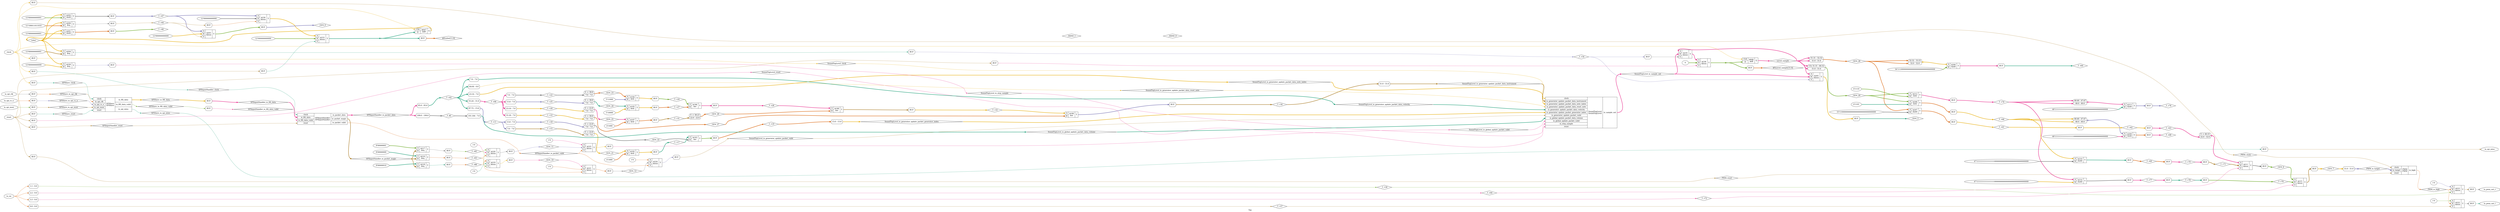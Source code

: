 digraph "Top" {
label="Top";
rankdir="LR";
remincross=true;
n46 [ shape=diamond, label="_GEN_12", color="black", fontcolor="black" ];
n47 [ shape=diamond, label="_GEN_11", color="black", fontcolor="black" ];
n48 [ shape=diamond, label="_GEN_10", color="black", fontcolor="black" ];
n49 [ shape=diamond, label="_T_188", color="black", fontcolor="black" ];
n50 [ shape=diamond, label="_T_185", color="black", fontcolor="black" ];
n51 [ shape=diamond, label="_T_183", color="black", fontcolor="black" ];
n52 [ shape=diamond, label="_GEN_7", color="black", fontcolor="black" ];
n53 [ shape=diamond, label="_T_179", color="black", fontcolor="black" ];
n54 [ shape=diamond, label="_T_178", color="black", fontcolor="black" ];
n55 [ shape=diamond, label="_T_177", color="black", fontcolor="black" ];
n56 [ shape=diamond, label="_T_176", color="black", fontcolor="black" ];
n57 [ shape=diamond, label="_T_174", color="black", fontcolor="black" ];
n58 [ shape=diamond, label="_T_172", color="black", fontcolor="black" ];
n59 [ shape=diamond, label="_GEN_6", color="black", fontcolor="black" ];
n60 [ shape=diamond, label="_T_171", color="black", fontcolor="black" ];
n61 [ shape=diamond, label="_T_170", color="black", fontcolor="black" ];
n62 [ shape=diamond, label="_T_169", color="black", fontcolor="black" ];
n63 [ shape=diamond, label="_T_168", color="black", fontcolor="black" ];
n64 [ shape=diamond, label="_T_166", color="black", fontcolor="black" ];
n65 [ shape=diamond, label="_GEN_29", color="black", fontcolor="black" ];
n66 [ shape=diamond, label="_T_164", color="black", fontcolor="black" ];
n67 [ shape=diamond, label="_T_163", color="black", fontcolor="black" ];
n68 [ shape=diamond, label="_T_162", color="black", fontcolor="black" ];
n69 [ shape=diamond, label="_T_161", color="black", fontcolor="black" ];
n70 [ shape=diamond, label="_T_160", color="black", fontcolor="black" ];
n71 [ shape=diamond, label="_GEN_28", color="black", fontcolor="black" ];
n72 [ shape=diamond, label="_T_158", color="black", fontcolor="black" ];
n73 [ shape=diamond, label="_T_157", color="black", fontcolor="black" ];
n74 [ shape=diamond, label="_GEN_3", color="black", fontcolor="black" ];
n75 [ shape=diamond, label="_T_154", color="black", fontcolor="black" ];
n76 [ shape=diamond, label="_GEN_0", color="black", fontcolor="black" ];
n77 [ shape=diamond, label="_T_147", color="black", fontcolor="black" ];
n78 [ shape=diamond, label="_T_146", color="black", fontcolor="black" ];
n79 [ shape=diamond, label="_T_144", color="black", fontcolor="black" ];
n80 [ shape=diamond, label="_RAND_1", color="black", fontcolor="black" ];
n81 [ shape=diamond, label="value", color="black", fontcolor="black" ];
n82 [ shape=diamond, label="_RAND_0", color="black", fontcolor="black" ];
n83 [ shape=diamond, label="saved_sample", color="black", fontcolor="black" ];
n84 [ shape=diamond, label="_T_134", color="black", fontcolor="black" ];
n85 [ shape=diamond, label="_GEN_27", color="black", fontcolor="black" ];
n86 [ shape=diamond, label="_T_133", color="black", fontcolor="black" ];
n87 [ shape=diamond, label="_T_132", color="black", fontcolor="black" ];
n88 [ shape=diamond, label="_GEN_26", color="black", fontcolor="black" ];
n89 [ shape=diamond, label="_T_131", color="black", fontcolor="black" ];
n90 [ shape=diamond, label="_GEN_25", color="black", fontcolor="black" ];
n91 [ shape=diamond, label="_T_129", color="black", fontcolor="black" ];
n92 [ shape=diamond, label="_T_128", color="black", fontcolor="black" ];
n93 [ shape=diamond, label="_T_127", color="black", fontcolor="black" ];
n94 [ shape=diamond, label="_GEN_24", color="black", fontcolor="black" ];
n95 [ shape=diamond, label="_T_125", color="black", fontcolor="black" ];
n96 [ shape=diamond, label="_T_124", color="black", fontcolor="black" ];
n97 [ shape=diamond, label="_GEN_23", color="black", fontcolor="black" ];
n98 [ shape=diamond, label="_T_122", color="black", fontcolor="black" ];
n99 [ shape=diamond, label="_T_119", color="black", fontcolor="black" ];
n100 [ shape=diamond, label="_GEN_22", color="black", fontcolor="black" ];
n101 [ shape=diamond, label="_T_118", color="black", fontcolor="black" ];
n102 [ shape=diamond, label="_T_117", color="black", fontcolor="black" ];
n103 [ shape=diamond, label="_GEN_21", color="black", fontcolor="black" ];
n104 [ shape=diamond, label="_T_115", color="black", fontcolor="black" ];
n105 [ shape=diamond, label="_T_111", color="black", fontcolor="black" ];
n106 [ shape=diamond, label="_T_106", color="black", fontcolor="black" ];
n107 [ shape=diamond, label="_T_102", color="black", fontcolor="black" ];
n108 [ shape=diamond, label="_T_46", color="black", fontcolor="black" ];
n109 [ shape=diamond, label="PWM_io_target", color="black", fontcolor="black" ];
n110 [ shape=diamond, label="PWM_io_high", color="black", fontcolor="black" ];
n111 [ shape=diamond, label="PWM_reset", color="black", fontcolor="black" ];
n112 [ shape=diamond, label="PWM_clock", color="black", fontcolor="black" ];
n113 [ shape=diamond, label="SPIInputHandler_io_RX_data_valid", color="black", fontcolor="black" ];
n114 [ shape=diamond, label="SPIInputHandler_io_RX_data", color="black", fontcolor="black" ];
n115 [ shape=diamond, label="SPIInputHandler_io_packet_data", color="black", fontcolor="black" ];
n116 [ shape=diamond, label="SPIInputHandler_io_packet_magic", color="black", fontcolor="black" ];
n117 [ shape=diamond, label="SPIInputHandler_io_packet_valid", color="black", fontcolor="black" ];
n118 [ shape=diamond, label="SPIInputHandler_reset", color="black", fontcolor="black" ];
n119 [ shape=diamond, label="SPIInputHandler_clock", color="black", fontcolor="black" ];
n120 [ shape=diamond, label="SPISlave_io_spi_cs_n", color="black", fontcolor="black" ];
n121 [ shape=diamond, label="SPISlave_io_spi_clk", color="black", fontcolor="black" ];
n122 [ shape=diamond, label="SPISlave_io_spi_miso", color="black", fontcolor="black" ];
n123 [ shape=diamond, label="SPISlave_io_spi_mosi", color="black", fontcolor="black" ];
n124 [ shape=diamond, label="SPISlave_io_RX_data", color="black", fontcolor="black" ];
n125 [ shape=diamond, label="SPISlave_io_RX_data_valid", color="black", fontcolor="black" ];
n126 [ shape=diamond, label="SPISlave_reset", color="black", fontcolor="black" ];
n127 [ shape=diamond, label="SPISlave_clock", color="black", fontcolor="black" ];
n128 [ shape=diamond, label="SoundTopLevel_io_sample_out", color="black", fontcolor="black" ];
n129 [ shape=diamond, label="SoundTopLevel_io_step_sample", color="black", fontcolor="black" ];
n130 [ shape=diamond, label="SoundTopLevel_io_global_update_packet_data_volume", color="black", fontcolor="black" ];
n131 [ shape=diamond, label="SoundTopLevel_io_global_update_packet_valid", color="black", fontcolor="black" ];
n132 [ shape=diamond, label="SoundTopLevel_io_generator_update_packet_data_velocity", color="black", fontcolor="black" ];
n133 [ shape=diamond, label="SoundTopLevel_io_generator_update_packet_data_note_index", color="black", fontcolor="black" ];
n134 [ shape=diamond, label="SoundTopLevel_io_generator_update_packet_data_instrument", color="black", fontcolor="black" ];
n135 [ shape=diamond, label="SoundTopLevel_io_generator_update_packet_data_reset_note", color="black", fontcolor="black" ];
n136 [ shape=diamond, label="SoundTopLevel_io_generator_update_packet_generator_index", color="black", fontcolor="black" ];
n137 [ shape=diamond, label="SoundTopLevel_io_generator_update_packet_valid", color="black", fontcolor="black" ];
n138 [ shape=diamond, label="SoundTopLevel_reset", color="black", fontcolor="black" ];
n139 [ shape=diamond, label="SoundTopLevel_clock", color="black", fontcolor="black" ];
n140 [ shape=octagon, label="io_sw", color="black", fontcolor="black" ];
n141 [ shape=octagon, label="io_pwm_out_r", color="black", fontcolor="black" ];
n142 [ shape=octagon, label="io_pwm_out_l", color="black", fontcolor="black" ];
n143 [ shape=octagon, label="io_spi_cs_n", color="black", fontcolor="black" ];
n144 [ shape=octagon, label="io_spi_clk", color="black", fontcolor="black" ];
n145 [ shape=octagon, label="io_spi_miso", color="black", fontcolor="black" ];
n146 [ shape=octagon, label="io_spi_mosi", color="black", fontcolor="black" ];
n147 [ shape=octagon, label="reset", color="black", fontcolor="black" ];
n148 [ shape=octagon, label="clock", color="black", fontcolor="black" ];
{ rank="source"; n140; n143; n144; n146; n147; n148;}
{ rank="sink"; n141; n142; n145;}
c152 [ shape=record, label="{{<p149> CLK|<p150> D}|$647\n$dff|{<p151> Q}}" ];
c153 [ shape=record, label="{{<p149> CLK|<p150> D}|$646\n$dff|{<p151> Q}}" ];
v0 [ label="0" ];
c158 [ shape=record, label="{{<p154> A|<p155> B|<p156> S}|$238\n$mux|{<p157> Y}}" ];
c159 [ shape=record, label="{{<p154> A|<p155> B|<p156> S}|$235\n$mux|{<p157> Y}}" ];
v1 [ label="12'000000000000" ];
c160 [ shape=record, label="{{<p154> A|<p155> B|<p156> S}|$233\n$mux|{<p157> Y}}" ];
v2 [ label="12'000000000000" ];
c161 [ shape=record, label="{{<p154> A|<p155> B|<p156> S}|$230\n$mux|{<p157> Y}}" ];
v3 [ label="12'000000000000" ];
c162 [ shape=record, label="{{<p154> A|<p155> B}|$226\n$eq|{<p157> Y}}" ];
v4 [ label="1'0" ];
c163 [ shape=record, label="{{<p154> A|<p155> B|<p156> S}|$225\n$mux|{<p157> Y}}" ];
v5 [ label="1'0" ];
c164 [ shape=record, label="{{<p154> A|<p155> B|<p156> S}|$224\n$mux|{<p157> Y}}" ];
v6 [ label="1'0" ];
c165 [ shape=record, label="{{<p154> A|<p155> B|<p156> S}|$223\n$mux|{<p157> Y}}" ];
v7 [ label="1'0" ];
c166 [ shape=record, label="{{<p154> A|<p155> B|<p156> S}|$222\n$mux|{<p157> Y}}" ];
v8 [ label="1'0" ];
c167 [ shape=record, label="{{<p154> A|<p155> B|<p156> S}|$221\n$mux|{<p157> Y}}" ];
v9 [ label="1'0" ];
c168 [ shape=record, label="{{<p154> A|<p155> B|<p156> S}|$220\n$mux|{<p157> Y}}" ];
v10 [ label="1'0" ];
c169 [ shape=record, label="{{<p154> A|<p155> B|<p156> S}|$219\n$mux|{<p157> Y}}" ];
v11 [ label="8'00000010" ];
c170 [ shape=record, label="{{<p154> A|<p155> B}|$218\n$eq|{<p157> Y}}" ];
v12 [ label="8'00000001" ];
c171 [ shape=record, label="{{<p154> A|<p155> B}|$217\n$eq|{<p157> Y}}" ];
v13 [ label="8'00000000" ];
c172 [ shape=record, label="{{<p154> A|<p155> B}|$216\n$eq|{<p157> Y}}" ];
c173 [ shape=record, label="{{<p154> A|<p155> B|<p156> S}|$215\n$mux|{<p157> Y}}" ];
v14 [ label="47'11111111111111110000000000000000000000000000000" ];
c174 [ shape=record, label="{{<p154> A|<p155> B}|$214\n$add|{<p157> Y}}" ];
v15 [ label="48'111111111111111110000000000000000000000000000000" ];
c175 [ shape=record, label="{{<p154> A|<p155> B}|$213\n$add|{<p157> Y}}" ];
x16 [ shape=record, style=rounded, label="<s1> 46:46 - 47:47 |<s0> 46:0 - 46:0 " ];
x16:e -> c175:p154:w [arrowhead=odiamond, arrowtail=odiamond, dir=both, colorscheme="dark28", color="4", fontcolor="4", style="setlinewidth(3)", label=""];
v17 [ label="4'1110" ];
c176 [ shape=record, label="{{<p154> A|<p155> B}|$212\n$shl|{<p157> Y}}" ];
c177 [ shape=record, label="{{<p154> A|<p155> B|<p156> S}|$211\n$mux|{<p157> Y}}" ];
x18 [ shape=record, style=rounded, label="0 -&gt; 46:33 |<s0> 32:0 - 32:0 " ];
x18:e -> c177:p154:w [arrowhead=odiamond, arrowtail=odiamond, dir=both, colorscheme="dark28", color="4", fontcolor="4", style="setlinewidth(3)", label=""];
v19 [ label="47'11111111111111110000000000000000000000000000000" ];
c178 [ shape=record, label="{{<p154> A|<p155> B}|$210\n$add|{<p157> Y}}" ];
v20 [ label="48'111111111111111110000000000000000000000000000000" ];
c179 [ shape=record, label="{{<p154> A|<p155> B}|$209\n$add|{<p157> Y}}" ];
x21 [ shape=record, style=rounded, label="<s1> 46:46 - 47:47 |<s0> 46:0 - 46:0 " ];
x21:e -> c179:p154:w [arrowhead=odiamond, arrowtail=odiamond, dir=both, colorscheme="dark28", color="3", fontcolor="3", style="setlinewidth(3)", label=""];
v22 [ label="4'1101" ];
c180 [ shape=record, label="{{<p154> A|<p155> B}|$208\n$shl|{<p157> Y}}" ];
v23 [ label="33'110000000000000000000000000000000" ];
c181 [ shape=record, label="{{<p154> A|<p155> B}|$207\n$add|{<p157> Y}}" ];
v24 [ label="34'1110000000000000000000000000000000" ];
c182 [ shape=record, label="{{<p154> A|<p155> B}|$206\n$add|{<p157> Y}}" ];
x25 [ shape=record, style=rounded, label="<s1> 32:32 - 33:33 |<s0> 32:0 - 32:0 " ];
x25:e -> c182:p154:w [arrowhead=odiamond, arrowtail=odiamond, dir=both, colorscheme="dark28", color="6", fontcolor="6", style="setlinewidth(3)", label=""];
c183 [ shape=record, label="{{<p154> A|<p155> B|<p156> S}|$205\n$mux|{<p157> Y}}" ];
v26 [ label="12'000000000001" ];
c184 [ shape=record, label="{{<p154> A|<p155> B}|$204\n$eq|{<p157> Y}}" ];
v27 [ label="12'000000000000" ];
c185 [ shape=record, label="{{<p154> A|<p155> B|<p156> S}|$203\n$mux|{<p157> Y}}" ];
v28 [ label="12'000000000001" ];
c186 [ shape=record, label="{{<p154> A|<p155> B}|$202\n$add|{<p157> Y}}" ];
v29 [ label="12'000000000001" ];
c187 [ shape=record, label="{{<p154> A|<p155> B}|$201\n$add|{<p157> Y}}" ];
v30 [ label="12'100011011010" ];
c188 [ shape=record, label="{{<p154> A|<p155> B}|$200\n$eq|{<p157> Y}}" ];
c189 [ shape=record, label="{{<p154> A|<p155> B}|$199\n$or|{<p157> Y}}" ];
c190 [ shape=record, label="{{<p154> A|<p155> B}|$198\n$or|{<p157> Y}}" ];
v31 [ label="4'1000" ];
c191 [ shape=record, label="{{<p154> A|<p155> B}|$197\n$shl|{<p157> Y}}" ];
c192 [ shape=record, label="{{<p154> A|<p155> B}|$196\n$or|{<p157> Y}}" ];
v32 [ label="5'10000" ];
c193 [ shape=record, label="{{<p154> A|<p155> B}|$195\n$shl|{<p157> Y}}" ];
v33 [ label="5'11000" ];
c194 [ shape=record, label="{{<p154> A|<p155> B}|$194\n$shl|{<p157> Y}}" ];
c195 [ shape=record, label="{{<p154> A|<p155> B}|$193\n$or|{<p157> Y}}" ];
v34 [ label="4'1000" ];
c196 [ shape=record, label="{{<p154> A|<p155> B}|$192\n$shl|{<p157> Y}}" ];
c199 [ shape=record, label="{{<p148> clock|<p197> io_target|<p147> reset}|PWM\nPWM|{<p198> io_high}}" ];
c205 [ shape=record, label="{{<p148> clock|<p200> io_RX_data|<p201> io_RX_data_valid|<p147> reset}|SPIInputHandler\nSPIInputHandler|{<p202> io_packet_data|<p203> io_packet_magic|<p204> io_packet_valid}}" ];
c206 [ shape=record, label="{{<p148> clock|<p144> io_spi_clk|<p143> io_spi_cs_n|<p146> io_spi_mosi|<p147> reset}|SPISlave\nSPISlave|{<p200> io_RX_data|<p201> io_RX_data_valid|<p145> io_spi_miso}}" ];
c217 [ shape=record, label="{{<p148> clock|<p207> io_generator_update_packet_data_instrument|<p208> io_generator_update_packet_data_note_index|<p209> io_generator_update_packet_data_reset_note|<p210> io_generator_update_packet_data_velocity|<p211> io_generator_update_packet_generator_index|<p212> io_generator_update_packet_valid|<p213> io_global_update_packet_data_volume|<p214> io_global_update_packet_valid|<p215> io_step_sample|<p147> reset}|SoundTopLevel\nSoundTopLevel|{<p216> io_sample_out}}" ];
x35 [ shape=record, style=rounded, label="<s0> 199:0 - 199:0 " ];
x36 [ shape=record, style=rounded, label="<s0> 95:0 - 95:0 " ];
x37 [ shape=record, style=rounded, label="<s0> 55:24 - 31:0 " ];
x38 [ shape=record, style=rounded, label="<s0> 87:72 - 15:0 " ];
x39 [ shape=record, style=rounded, label="<s0> 7:0 - 7:0 " ];
x40 [ shape=record, style=rounded, label="0 -&gt; 22:8 |<s0> 7:0 - 7:0 " ];
x41 [shape=box, style=rounded, label="BUF"];
x42 [ shape=record, style=rounded, label="<s0> 15:8 - 7:0 " ];
x43 [ shape=record, style=rounded, label="0 -&gt; 22:8 |<s0> 7:0 - 7:0 " ];
x44 [shape=box, style=rounded, label="BUF"];
x45 [ shape=record, style=rounded, label="<s0> 7:0 - 7:0 " ];
x46 [ shape=record, style=rounded, label="0 -&gt; 38:8 |<s0> 7:0 - 7:0 " ];
x47 [shape=box, style=rounded, label="BUF"];
x48 [ shape=record, style=rounded, label="<s0> 15:8 - 7:0 " ];
x49 [ shape=record, style=rounded, label="0 -&gt; 38:8 |<s0> 7:0 - 7:0 " ];
x50 [shape=box, style=rounded, label="BUF"];
x51 [shape=box, style=rounded, label="BUF"];
x52 [ shape=record, style=rounded, label="<s0> 23:16 - 7:0 " ];
x53 [ shape=record, style=rounded, label="0 -&gt; 22:8 |<s0> 7:0 - 7:0 " ];
x54 [shape=box, style=rounded, label="BUF"];
x55 [ shape=record, style=rounded, label="0 -&gt; 38:23 |<s0> 22:0 - 22:0 " ];
x56 [shape=box, style=rounded, label="BUF"];
x57 [ shape=record, style=rounded, label="<s0> 31:24 - 7:0 " ];
x58 [ shape=record, style=rounded, label="0 -&gt; 38:8 |<s0> 7:0 - 7:0 " ];
x59 [shape=box, style=rounded, label="BUF"];
x60 [shape=box, style=rounded, label="BUF"];
x61 [shape=box, style=rounded, label="BUF"];
x62 [shape=box, style=rounded, label="BUF"];
x63 [shape=box, style=rounded, label="BUF"];
x64 [shape=box, style=rounded, label="BUF"];
x65 [shape=box, style=rounded, label="BUF"];
x66 [ shape=record, style=rounded, label="<s0> 0:0 - 0:0 " ];
x67 [ shape=record, style=rounded, label="<s0> 1:1 - 0:0 " ];
x68 [ shape=record, style=rounded, label="<s1> 31:31 - 32:32 |<s0> 31:0 - 31:0 " ];
x69 [shape=box, style=rounded, label="BUF"];
x70 [shape=box, style=rounded, label="BUF"];
x71 [shape=box, style=rounded, label="BUF"];
x72 [shape=box, style=rounded, label="BUF"];
x73 [ shape=record, style=rounded, label="<s0> 2:2 - 0:0 " ];
x74 [ shape=record, style=rounded, label="<s15> 15x 31:31 - 46:32 |<s0> 31:0 - 31:0 " ];
x75 [shape=box, style=rounded, label="BUF"];
x76 [shape=box, style=rounded, label="BUF"];
x77 [shape=box, style=rounded, label="BUF"];
x78 [shape=box, style=rounded, label="BUF"];
x79 [shape=box, style=rounded, label="BUF"];
x80 [shape=box, style=rounded, label="BUF"];
x81 [ shape=record, style=rounded, label="<s0> 3:3 - 0:0 " ];
x82 [shape=box, style=rounded, label="BUF"];
x83 [shape=box, style=rounded, label="BUF"];
x84 [shape=box, style=rounded, label="BUF"];
x85 [shape=box, style=rounded, label="BUF"];
x86 [shape=box, style=rounded, label="BUF"];
x87 [shape=box, style=rounded, label="BUF"];
x88 [shape=box, style=rounded, label="BUF"];
x89 [shape=box, style=rounded, label="BUF"];
x90 [shape=box, style=rounded, label="BUF"];
x91 [shape=box, style=rounded, label="BUF"];
x92 [shape=box, style=rounded, label="BUF"];
x93 [shape=box, style=rounded, label="BUF"];
x94 [shape=box, style=rounded, label="BUF"];
x95 [shape=box, style=rounded, label="BUF"];
x96 [shape=box, style=rounded, label="BUF"];
x97 [shape=box, style=rounded, label="BUF"];
x98 [shape=box, style=rounded, label="BUF"];
x99 [shape=box, style=rounded, label="BUF"];
x100 [ shape=record, style=rounded, label="<s0> 15:0 - 15:0 " ];
x101 [ shape=record, style=rounded, label="<s0> 64:64 - 0:0 " ];
x102 [ shape=record, style=rounded, label="<s0> 31:0 - 31:0 " ];
x103 [ shape=record, style=rounded, label="<s0> 23:16 - 7:0 " ];
x104 [ shape=record, style=rounded, label="<s0> 7:0 - 7:0 " ];
x105 [shape=box, style=rounded, label="BUF"];
x106 [ shape=record, style=rounded, label="<s0> 191:184 - 7:0 " ];
x107 [shape=box, style=rounded, label="BUF"];
x108 [shape=box, style=rounded, label="BUF"];
x109 [shape=box, style=rounded, label="BUF"];
x110 [shape=box, style=rounded, label="BUF"];
x111 [shape=box, style=rounded, label="BUF"];
x112 [shape=box, style=rounded, label="BUF"];
x113 [shape=box, style=rounded, label="BUF"];
x114 [shape=box, style=rounded, label="BUF"];
x115 [shape=box, style=rounded, label="BUF"];
x116 [shape=box, style=rounded, label="BUF"];
x117 [shape=box, style=rounded, label="BUF"];
x118 [shape=box, style=rounded, label="BUF"];
x119 [ shape=record, style=rounded, label="<s0> 31:0 - 31:0 " ];
x120 [shape=box, style=rounded, label="BUF"];
x121 [shape=box, style=rounded, label="BUF"];
x122 [shape=box, style=rounded, label="BUF"];
x123 [shape=box, style=rounded, label="BUF"];
x124 [shape=box, style=rounded, label="BUF"];
x125 [shape=box, style=rounded, label="BUF"];
n1 [ shape=point ];
c158:p157:e -> n1:w [colorscheme="dark28", color="5", fontcolor="5", style="setlinewidth(3)", label=""];
n1:e -> c153:p150:w [colorscheme="dark28", color="5", fontcolor="5", style="setlinewidth(3)", label=""];
n1:e -> x125:w:w [colorscheme="dark28", color="5", fontcolor="5", style="setlinewidth(3)", label=""];
n10 [ shape=diamond, label="$0\\saved_sample[31:0]" ];
x125:e:e -> n10:w [colorscheme="dark28", color="2", fontcolor="2", style="setlinewidth(3)", label=""];
x43:e -> n100:w [colorscheme="dark28", color="8", fontcolor="8", style="setlinewidth(3)", label=""];
n100:e -> c195:p155:w [colorscheme="dark28", color="8", fontcolor="8", style="setlinewidth(3)", label=""];
x42:e -> n101:w [colorscheme="dark28", color="3", fontcolor="3", style="setlinewidth(3)", label=""];
n101:e -> x43:s0:w [colorscheme="dark28", color="3", fontcolor="3", style="setlinewidth(3)", label=""];
x41:e:e -> n102:w [colorscheme="dark28", color="1", fontcolor="1", style="setlinewidth(3)", label=""];
n102:e -> c195:p154:w [colorscheme="dark28", color="1", fontcolor="1", style="setlinewidth(3)", label=""];
x40:e -> n103:w [colorscheme="dark28", color="6", fontcolor="6", style="setlinewidth(3)", label=""];
n103:e -> c196:p154:w [colorscheme="dark28", color="6", fontcolor="6", style="setlinewidth(3)", label=""];
x39:e -> n104:w [colorscheme="dark28", color="7", fontcolor="7", style="setlinewidth(3)", label=""];
n104:e -> x40:s0:w [colorscheme="dark28", color="7", fontcolor="7", style="setlinewidth(3)", label=""];
x38:e -> n105:w [colorscheme="dark28", color="3", fontcolor="3", style="setlinewidth(3)", label=""];
n105:e -> x39:s0:w [colorscheme="dark28", color="3", fontcolor="3", style="setlinewidth(3)", label=""];
n105:e -> x42:s0:w [colorscheme="dark28", color="3", fontcolor="3", style="setlinewidth(3)", label=""];
x37:e -> n106:w [colorscheme="dark28", color="4", fontcolor="4", style="setlinewidth(3)", label=""];
n106:e -> x45:s0:w [colorscheme="dark28", color="4", fontcolor="4", style="setlinewidth(3)", label=""];
n106:e -> x48:s0:w [colorscheme="dark28", color="4", fontcolor="4", style="setlinewidth(3)", label=""];
n106:e -> x52:s0:w [colorscheme="dark28", color="4", fontcolor="4", style="setlinewidth(3)", label=""];
n106:e -> x57:s0:w [colorscheme="dark28", color="4", fontcolor="4", style="setlinewidth(3)", label=""];
x36:e -> n107:w [colorscheme="dark28", color="1", fontcolor="1", style="setlinewidth(3)", label=""];
n107:e -> x101:s0:w [colorscheme="dark28", color="1", fontcolor="1", style="setlinewidth(3)", label=""];
n107:e -> x103:s0:w [colorscheme="dark28", color="1", fontcolor="1", style="setlinewidth(3)", label=""];
n107:e -> x104:s0:w [colorscheme="dark28", color="1", fontcolor="1", style="setlinewidth(3)", label=""];
n107:e -> x37:s0:w [colorscheme="dark28", color="1", fontcolor="1", style="setlinewidth(3)", label=""];
n107:e -> x38:s0:w [colorscheme="dark28", color="1", fontcolor="1", style="setlinewidth(3)", label=""];
x35:e -> n108:w [colorscheme="dark28", color="8", fontcolor="8", style="setlinewidth(3)", label=""];
n108:e -> x106:s0:w [colorscheme="dark28", color="8", fontcolor="8", style="setlinewidth(3)", label=""];
x119:e -> n109:w [colorscheme="dark28", color="3", fontcolor="3", style="setlinewidth(3)", label=""];
n109:e -> c199:p197:w [colorscheme="dark28", color="3", fontcolor="3", style="setlinewidth(3)", label=""];
c162:p157:e -> x107:w:w [colorscheme="dark28", color="3", fontcolor="3", label=""];
c199:p198:e -> n110:w [colorscheme="dark28", color="2", fontcolor="2", label=""];
n110:e -> c165:p155:w [colorscheme="dark28", color="2", fontcolor="2", label=""];
n110:e -> c166:p155:w [colorscheme="dark28", color="2", fontcolor="2", label=""];
x118:e:e -> n111:w [colorscheme="dark28", color="7", fontcolor="7", label=""];
n111:e -> c199:p147:w [colorscheme="dark28", color="7", fontcolor="7", label=""];
x117:e:e -> n112:w [colorscheme="dark28", color="7", fontcolor="7", label=""];
n112:e -> c199:p148:w [colorscheme="dark28", color="7", fontcolor="7", label=""];
x116:e:e -> n113:w [colorscheme="dark28", color="4", fontcolor="4", label=""];
n113:e -> c205:p201:w [colorscheme="dark28", color="4", fontcolor="4", label=""];
x115:e:e -> n114:w [colorscheme="dark28", color="4", fontcolor="4", style="setlinewidth(3)", label=""];
n114:e -> c205:p200:w [colorscheme="dark28", color="4", fontcolor="4", style="setlinewidth(3)", label=""];
c205:p202:e -> n115:w [colorscheme="dark28", color="4", fontcolor="4", style="setlinewidth(3)", label=""];
n115:e -> x35:s0:w [colorscheme="dark28", color="4", fontcolor="4", style="setlinewidth(3)", label=""];
n115:e -> x36:s0:w [colorscheme="dark28", color="4", fontcolor="4", style="setlinewidth(3)", label=""];
c205:p203:e -> n116:w [colorscheme="dark28", color="7", fontcolor="7", style="setlinewidth(3)", label=""];
n116:e -> c170:p155:w [colorscheme="dark28", color="7", fontcolor="7", style="setlinewidth(3)", label=""];
n116:e -> c171:p155:w [colorscheme="dark28", color="7", fontcolor="7", style="setlinewidth(3)", label=""];
n116:e -> c172:p155:w [colorscheme="dark28", color="7", fontcolor="7", style="setlinewidth(3)", label=""];
c205:p204:e -> n117:w [colorscheme="dark28", color="2", fontcolor="2", label=""];
n117:e -> c163:p156:w [colorscheme="dark28", color="2", fontcolor="2", label=""];
n117:e -> c164:p156:w [colorscheme="dark28", color="2", fontcolor="2", label=""];
x114:e:e -> n118:w [colorscheme="dark28", color="7", fontcolor="7", label=""];
n118:e -> c205:p147:w [colorscheme="dark28", color="7", fontcolor="7", label=""];
x113:e:e -> n119:w [colorscheme="dark28", color="1", fontcolor="1", label=""];
n119:e -> c205:p148:w [colorscheme="dark28", color="1", fontcolor="1", label=""];
c163:p157:e -> x105:w:w [colorscheme="dark28", color="6", fontcolor="6", label=""];
x112:e:e -> n120:w [colorscheme="dark28", color="3", fontcolor="3", label=""];
n120:e -> c206:p143:w [colorscheme="dark28", color="3", fontcolor="3", label=""];
x111:e:e -> n121:w [colorscheme="dark28", color="2", fontcolor="2", label=""];
n121:e -> c206:p144:w [colorscheme="dark28", color="2", fontcolor="2", label=""];
c206:p145:e -> n122:w [colorscheme="dark28", color="1", fontcolor="1", label=""];
n122:e -> x94:w:w [colorscheme="dark28", color="1", fontcolor="1", label=""];
x110:e:e -> n123:w [colorscheme="dark28", color="7", fontcolor="7", label=""];
n123:e -> c206:p146:w [colorscheme="dark28", color="7", fontcolor="7", label=""];
c206:p200:e -> n124:w [colorscheme="dark28", color="6", fontcolor="6", style="setlinewidth(3)", label=""];
n124:e -> x115:w:w [colorscheme="dark28", color="6", fontcolor="6", style="setlinewidth(3)", label=""];
c206:p201:e -> n125:w [colorscheme="dark28", color="5", fontcolor="5", label=""];
n125:e -> x116:w:w [colorscheme="dark28", color="5", fontcolor="5", label=""];
x109:e:e -> n126:w [colorscheme="dark28", color="1", fontcolor="1", label=""];
n126:e -> c206:p147:w [colorscheme="dark28", color="1", fontcolor="1", label=""];
x108:e:e -> n127:w [colorscheme="dark28", color="1", fontcolor="1", label=""];
n127:e -> c206:p148:w [colorscheme="dark28", color="1", fontcolor="1", label=""];
c217:p216:e -> n128:w [colorscheme="dark28", color="4", fontcolor="4", style="setlinewidth(3)", label=""];
n128:e -> c159:p155:w [colorscheme="dark28", color="4", fontcolor="4", style="setlinewidth(3)", label=""];
n128:e -> c183:p155:w [colorscheme="dark28", color="4", fontcolor="4", style="setlinewidth(3)", label=""];
x107:e:e -> n129:w [colorscheme="dark28", color="4", fontcolor="4", label=""];
n129:e -> c217:p215:w [colorscheme="dark28", color="4", fontcolor="4", label=""];
c164:p157:e -> x99:w:w [colorscheme="dark28", color="3", fontcolor="3", label=""];
x106:e -> n130:w [colorscheme="dark28", color="1", fontcolor="1", style="setlinewidth(3)", label=""];
n130:e -> c217:p213:w [colorscheme="dark28", color="1", fontcolor="1", style="setlinewidth(3)", label=""];
x105:e:e -> n131:w [colorscheme="dark28", color="4", fontcolor="4", label=""];
n131:e -> c217:p214:w [colorscheme="dark28", color="4", fontcolor="4", label=""];
x104:e -> n132:w [colorscheme="dark28", color="1", fontcolor="1", style="setlinewidth(3)", label=""];
n132:e -> c217:p210:w [colorscheme="dark28", color="1", fontcolor="1", style="setlinewidth(3)", label=""];
x103:e -> n133:w [colorscheme="dark28", color="6", fontcolor="6", style="setlinewidth(3)", label=""];
n133:e -> c217:p208:w [colorscheme="dark28", color="6", fontcolor="6", style="setlinewidth(3)", label=""];
x102:e -> n134:w [colorscheme="dark28", color="7", fontcolor="7", style="setlinewidth(3)", label=""];
n134:e -> c217:p207:w [colorscheme="dark28", color="7", fontcolor="7", style="setlinewidth(3)", label=""];
x101:e -> n135:w [colorscheme="dark28", color="6", fontcolor="6", label=""];
n135:e -> c217:p209:w [colorscheme="dark28", color="6", fontcolor="6", label=""];
x100:e -> n136:w [colorscheme="dark28", color="6", fontcolor="6", style="setlinewidth(3)", label=""];
n136:e -> c217:p211:w [colorscheme="dark28", color="6", fontcolor="6", style="setlinewidth(3)", label=""];
x99:e:e -> n137:w [colorscheme="dark28", color="7", fontcolor="7", label=""];
n137:e -> c217:p212:w [colorscheme="dark28", color="7", fontcolor="7", label=""];
x98:e:e -> n138:w [colorscheme="dark28", color="4", fontcolor="4", label=""];
n138:e -> c217:p147:w [colorscheme="dark28", color="4", fontcolor="4", label=""];
x97:e:e -> n139:w [colorscheme="dark28", color="6", fontcolor="6", label=""];
n139:e -> c217:p148:w [colorscheme="dark28", color="6", fontcolor="6", label=""];
c165:p157:e -> x96:w:w [colorscheme="dark28", color="7", fontcolor="7", label=""];
n140:e -> x66:s0:w [colorscheme="dark28", color="2", fontcolor="2", label=""];
n140:e -> x67:s0:w [colorscheme="dark28", color="2", fontcolor="2", label=""];
n140:e -> x73:s0:w [colorscheme="dark28", color="2", fontcolor="2", label=""];
n140:e -> x81:s0:w [colorscheme="dark28", color="2", fontcolor="2", label=""];
x96:e:e -> n141:w [colorscheme="dark28", color="8", fontcolor="8", label=""];
x95:e:e -> n142:w [colorscheme="dark28", color="1", fontcolor="1", label=""];
n143:e -> x112:w:w [colorscheme="dark28", color="2", fontcolor="2", label=""];
n144:e -> x111:w:w [colorscheme="dark28", color="8", fontcolor="8", label=""];
x94:e:e -> n145:w [colorscheme="dark28", color="7", fontcolor="7", label=""];
n146:e -> x110:w:w [colorscheme="dark28", color="5", fontcolor="5", label=""];
n147:e -> x109:w:w [colorscheme="dark28", color="7", fontcolor="7", label=""];
n147:e -> x114:w:w [colorscheme="dark28", color="7", fontcolor="7", label=""];
n147:e -> x118:w:w [colorscheme="dark28", color="7", fontcolor="7", label=""];
n147:e -> x121:w:w [colorscheme="dark28", color="7", fontcolor="7", label=""];
n147:e -> x124:w:w [colorscheme="dark28", color="7", fontcolor="7", label=""];
n147:e -> x98:w:w [colorscheme="dark28", color="7", fontcolor="7", label=""];
n148:e -> c152:p149:w [colorscheme="dark28", color="6", fontcolor="6", label=""];
n148:e -> c153:p149:w [colorscheme="dark28", color="6", fontcolor="6", label=""];
n148:e -> x108:w:w [colorscheme="dark28", color="6", fontcolor="6", label=""];
n148:e -> x113:w:w [colorscheme="dark28", color="6", fontcolor="6", label=""];
n148:e -> x117:w:w [colorscheme="dark28", color="6", fontcolor="6", label=""];
n148:e -> x97:w:w [colorscheme="dark28", color="6", fontcolor="6", label=""];
c166:p157:e -> x95:w:w [colorscheme="dark28", color="8", fontcolor="8", label=""];
c167:p157:e -> x93:w:w [colorscheme="dark28", color="2", fontcolor="2", label=""];
c168:p157:e -> x92:w:w [colorscheme="dark28", color="8", fontcolor="8", label=""];
c169:p157:e -> x91:w:w [colorscheme="dark28", color="6", fontcolor="6", label=""];
c170:p157:e -> x90:w:w [colorscheme="dark28", color="1", fontcolor="1", label=""];
x124:e:e -> c158:p156:w [colorscheme="dark28", color="4", fontcolor="4", label=""];
c171:p157:e -> x89:w:w [colorscheme="dark28", color="8", fontcolor="8", label=""];
c172:p157:e -> x88:w:w [colorscheme="dark28", color="2", fontcolor="2", label=""];
c173:p157:e -> x87:w:w [colorscheme="dark28", color="7", fontcolor="7", style="setlinewidth(3)", label=""];
c174:p157:e -> x84:w:w [colorscheme="dark28", color="8", fontcolor="8", style="setlinewidth(3)", label=""];
c175:p157:e -> x83:w:w [colorscheme="dark28", color="3", fontcolor="3", style="setlinewidth(3)", label=""];
c176:p157:e -> x82:w:w [colorscheme="dark28", color="4", fontcolor="4", style="setlinewidth(3)", label=""];
c177:p157:e -> x80:w:w [colorscheme="dark28", color="8", fontcolor="8", style="setlinewidth(3)", label=""];
c178:p157:e -> x77:w:w [colorscheme="dark28", color="1", fontcolor="1", style="setlinewidth(3)", label=""];
c179:p157:e -> x76:w:w [colorscheme="dark28", color="2", fontcolor="2", style="setlinewidth(3)", label=""];
c180:p157:e -> x75:w:w [colorscheme="dark28", color="2", fontcolor="2", style="setlinewidth(3)", label=""];
c159:p157:e -> c158:p154:w [colorscheme="dark28", color="4", fontcolor="4", style="setlinewidth(3)", label=""];
c181:p157:e -> x70:w:w [colorscheme="dark28", color="2", fontcolor="2", style="setlinewidth(3)", label=""];
c182:p157:e -> x69:w:w [colorscheme="dark28", color="4", fontcolor="4", style="setlinewidth(3)", label=""];
c183:p157:e -> x65:w:w [colorscheme="dark28", color="6", fontcolor="6", style="setlinewidth(3)", label=""];
c184:p157:e -> x64:w:w [colorscheme="dark28", color="1", fontcolor="1", label=""];
c185:p157:e -> x63:w:w [colorscheme="dark28", color="5", fontcolor="5", style="setlinewidth(3)", label=""];
c186:p157:e -> x62:w:w [colorscheme="dark28", color="8", fontcolor="8", style="setlinewidth(3)", label=""];
c187:p157:e -> x61:w:w [colorscheme="dark28", color="2", fontcolor="2", style="setlinewidth(3)", label=""];
c188:p157:e -> x60:w:w [colorscheme="dark28", color="8", fontcolor="8", label=""];
c189:p157:e -> x59:w:w [colorscheme="dark28", color="3", fontcolor="3", style="setlinewidth(3)", label=""];
c190:p157:e -> x56:w:w [colorscheme="dark28", color="7", fontcolor="7", style="setlinewidth(3)", label=""];
x123:e:e -> c159:p156:w [colorscheme="dark28", color="8", fontcolor="8", label=""];
c191:p157:e -> x54:w:w [colorscheme="dark28", color="2", fontcolor="2", style="setlinewidth(3)", label=""];
c192:p157:e -> x51:w:w [colorscheme="dark28", color="4", fontcolor="4", style="setlinewidth(3)", label=""];
c193:p157:e -> x50:w:w [colorscheme="dark28", color="6", fontcolor="6", style="setlinewidth(3)", label=""];
c194:p157:e -> x47:w:w [colorscheme="dark28", color="6", fontcolor="6", style="setlinewidth(3)", label=""];
c195:p157:e -> x44:w:w [colorscheme="dark28", color="5", fontcolor="5", style="setlinewidth(3)", label=""];
c196:p157:e -> x41:w:w [colorscheme="dark28", color="6", fontcolor="6", style="setlinewidth(3)", label=""];
x93:e:e -> n46:w [colorscheme="dark28", color="8", fontcolor="8", label=""];
n46:e -> c164:p155:w [colorscheme="dark28", color="8", fontcolor="8", label=""];
x92:e:e -> n47:w [colorscheme="dark28", color="3", fontcolor="3", label=""];
n47:e -> c163:p155:w [colorscheme="dark28", color="3", fontcolor="3", label=""];
x91:e:e -> n48:w [colorscheme="dark28", color="4", fontcolor="4", label=""];
n48:e -> c167:p154:w [colorscheme="dark28", color="4", fontcolor="4", label=""];
x90:e:e -> n49:w [colorscheme="dark28", color="2", fontcolor="2", label=""];
n49:e -> c169:p154:w [colorscheme="dark28", color="2", fontcolor="2", label=""];
n5 [ shape=point ];
c160:p157:e -> n5:w [colorscheme="dark28", color="1", fontcolor="1", style="setlinewidth(3)", label=""];
n5:e -> c152:p150:w [colorscheme="dark28", color="1", fontcolor="1", style="setlinewidth(3)", label=""];
n5:e -> x122:w:w [colorscheme="dark28", color="1", fontcolor="1", style="setlinewidth(3)", label=""];
x89:e:e -> n50:w [colorscheme="dark28", color="5", fontcolor="5", label=""];
n50:e -> c168:p154:w [colorscheme="dark28", color="5", fontcolor="5", label=""];
n50:e -> c169:p156:w [colorscheme="dark28", color="5", fontcolor="5", label=""];
x88:e:e -> n51:w [colorscheme="dark28", color="2", fontcolor="2", label=""];
n51:e -> c167:p156:w [colorscheme="dark28", color="2", fontcolor="2", label=""];
n51:e -> c168:p156:w [colorscheme="dark28", color="2", fontcolor="2", label=""];
x87:e:e -> n52:w [colorscheme="dark28", color="6", fontcolor="6", style="setlinewidth(3)", label=""];
n52:e -> x119:s0:w [colorscheme="dark28", color="6", fontcolor="6", style="setlinewidth(3)", label=""];
x86:e:e -> n53:w [colorscheme="dark28", color="5", fontcolor="5", style="setlinewidth(3)", label=""];
n53:e -> c173:p155:w [colorscheme="dark28", color="5", fontcolor="5", style="setlinewidth(3)", label=""];
x85:e:e -> n54:w [colorscheme="dark28", color="1", fontcolor="1", style="setlinewidth(3)", label=""];
n54:e -> x86:w:w [colorscheme="dark28", color="1", fontcolor="1", style="setlinewidth(3)", label=""];
x84:e:e -> n55:w [colorscheme="dark28", color="4", fontcolor="4", style="setlinewidth(3)", label=""];
n55:e -> x85:w:w [colorscheme="dark28", color="4", fontcolor="4", style="setlinewidth(3)", label=""];
x83:e:e -> n56:w [colorscheme="dark28", color="3", fontcolor="3", style="setlinewidth(3)", label=""];
x82:e:e -> n57:w [colorscheme="dark28", color="4", fontcolor="4", style="setlinewidth(3)", label=""];
n57:e -> c174:p154:w [colorscheme="dark28", color="4", fontcolor="4", style="setlinewidth(3)", label=""];
n57:e -> x16:s0:w [colorscheme="dark28", color="4", fontcolor="4", style="setlinewidth(3)", label=""];
n57:e -> x16:s1:w [colorscheme="dark28", color="4", fontcolor="4", style="setlinewidth(3)", label=""];
x81:e -> n58:w [colorscheme="dark28", color="4", fontcolor="4", label=""];
n58:e -> c173:p156:w [colorscheme="dark28", color="4", fontcolor="4", label=""];
x80:e:e -> n59:w [colorscheme="dark28", color="5", fontcolor="5", style="setlinewidth(3)", label=""];
n59:e -> c173:p154:w [colorscheme="dark28", color="5", fontcolor="5", style="setlinewidth(3)", label=""];
x121:e:e -> c160:p156:w [colorscheme="dark28", color="1", fontcolor="1", label=""];
x79:e:e -> n60:w [colorscheme="dark28", color="7", fontcolor="7", style="setlinewidth(3)", label=""];
n60:e -> c177:p155:w [colorscheme="dark28", color="7", fontcolor="7", style="setlinewidth(3)", label=""];
x78:e:e -> n61:w [colorscheme="dark28", color="4", fontcolor="4", style="setlinewidth(3)", label=""];
n61:e -> x79:w:w [colorscheme="dark28", color="4", fontcolor="4", style="setlinewidth(3)", label=""];
x77:e:e -> n62:w [colorscheme="dark28", color="2", fontcolor="2", style="setlinewidth(3)", label=""];
n62:e -> x78:w:w [colorscheme="dark28", color="2", fontcolor="2", style="setlinewidth(3)", label=""];
x76:e:e -> n63:w [colorscheme="dark28", color="4", fontcolor="4", style="setlinewidth(3)", label=""];
x75:e:e -> n64:w [colorscheme="dark28", color="6", fontcolor="6", style="setlinewidth(3)", label=""];
n64:e -> c178:p154:w [colorscheme="dark28", color="6", fontcolor="6", style="setlinewidth(3)", label=""];
n64:e -> x21:s0:w [colorscheme="dark28", color="6", fontcolor="6", style="setlinewidth(3)", label=""];
n64:e -> x21:s1:w [colorscheme="dark28", color="6", fontcolor="6", style="setlinewidth(3)", label=""];
x74:e -> n65:w [colorscheme="dark28", color="5", fontcolor="5", style="setlinewidth(3)", label=""];
n65:e -> c176:p154:w [colorscheme="dark28", color="5", fontcolor="5", style="setlinewidth(3)", label=""];
n65:e -> c180:p154:w [colorscheme="dark28", color="5", fontcolor="5", style="setlinewidth(3)", label=""];
x73:e -> n66:w [colorscheme="dark28", color="4", fontcolor="4", label=""];
n66:e -> c177:p156:w [colorscheme="dark28", color="4", fontcolor="4", label=""];
x72:e:e -> n67:w [colorscheme="dark28", color="4", fontcolor="4", style="setlinewidth(3)", label=""];
n67:e -> x18:s0:w [colorscheme="dark28", color="4", fontcolor="4", style="setlinewidth(3)", label=""];
x71:e:e -> n68:w [colorscheme="dark28", color="6", fontcolor="6", style="setlinewidth(3)", label=""];
n68:e -> x72:w:w [colorscheme="dark28", color="6", fontcolor="6", style="setlinewidth(3)", label=""];
x70:e:e -> n69:w [colorscheme="dark28", color="6", fontcolor="6", style="setlinewidth(3)", label=""];
n69:e -> x71:w:w [colorscheme="dark28", color="6", fontcolor="6", style="setlinewidth(3)", label=""];
c161:p157:e -> c160:p154:w [colorscheme="dark28", color="6", fontcolor="6", style="setlinewidth(3)", label=""];
x69:e:e -> n70:w [colorscheme="dark28", color="1", fontcolor="1", style="setlinewidth(3)", label=""];
x68:e -> n71:w [colorscheme="dark28", color="2", fontcolor="2", style="setlinewidth(3)", label=""];
n71:e -> c181:p154:w [colorscheme="dark28", color="2", fontcolor="2", style="setlinewidth(3)", label=""];
n71:e -> x25:s0:w [colorscheme="dark28", color="2", fontcolor="2", style="setlinewidth(3)", label=""];
n71:e -> x25:s1:w [colorscheme="dark28", color="2", fontcolor="2", style="setlinewidth(3)", label=""];
x67:e -> n72:w [colorscheme="dark28", color="5", fontcolor="5", label=""];
n72:e -> c165:p156:w [colorscheme="dark28", color="5", fontcolor="5", label=""];
x66:e -> n73:w [colorscheme="dark28", color="7", fontcolor="7", label=""];
n73:e -> c166:p156:w [colorscheme="dark28", color="7", fontcolor="7", label=""];
x65:e:e -> n74:w [colorscheme="dark28", color="1", fontcolor="1", style="setlinewidth(3)", label=""];
x64:e:e -> n75:w [colorscheme="dark28", color="3", fontcolor="3", label=""];
n75:e -> c183:p156:w [colorscheme="dark28", color="3", fontcolor="3", label=""];
n75:e -> x123:w:w [colorscheme="dark28", color="3", fontcolor="3", label=""];
x63:e:e -> n76:w [colorscheme="dark28", color="3", fontcolor="3", style="setlinewidth(3)", label=""];
x62:e:e -> n77:w [colorscheme="dark28", color="3", fontcolor="3", style="setlinewidth(3)", label=""];
n77:e -> c161:p154:w [colorscheme="dark28", color="3", fontcolor="3", style="setlinewidth(3)", label=""];
n77:e -> c185:p154:w [colorscheme="dark28", color="3", fontcolor="3", style="setlinewidth(3)", label=""];
x61:e:e -> n78:w [colorscheme="dark28", color="5", fontcolor="5", style="setlinewidth(3)", label=""];
x60:e:e -> n79:w [colorscheme="dark28", color="7", fontcolor="7", label=""];
n79:e -> c185:p156:w [colorscheme="dark28", color="7", fontcolor="7", label=""];
n79:e -> x120:w:w [colorscheme="dark28", color="7", fontcolor="7", label=""];
x120:e:e -> c161:p156:w [colorscheme="dark28", color="2", fontcolor="2", label=""];
c152:p151:e -> n81:w [colorscheme="dark28", color="6", fontcolor="6", style="setlinewidth(3)", label=""];
n81:e -> c162:p154:w [colorscheme="dark28", color="6", fontcolor="6", style="setlinewidth(3)", label=""];
n81:e -> c184:p154:w [colorscheme="dark28", color="6", fontcolor="6", style="setlinewidth(3)", label=""];
n81:e -> c186:p154:w [colorscheme="dark28", color="6", fontcolor="6", style="setlinewidth(3)", label=""];
n81:e -> c187:p154:w [colorscheme="dark28", color="6", fontcolor="6", style="setlinewidth(3)", label=""];
n81:e -> c188:p154:w [colorscheme="dark28", color="6", fontcolor="6", style="setlinewidth(3)", label=""];
c153:p151:e -> n83:w [colorscheme="dark28", color="4", fontcolor="4", style="setlinewidth(3)", label=""];
n83:e -> c159:p154:w [colorscheme="dark28", color="4", fontcolor="4", style="setlinewidth(3)", label=""];
n83:e -> c183:p154:w [colorscheme="dark28", color="4", fontcolor="4", style="setlinewidth(3)", label=""];
n83:e -> x68:s0:w [colorscheme="dark28", color="4", fontcolor="4", style="setlinewidth(3)", label=""];
n83:e -> x68:s1:w [colorscheme="dark28", color="4", fontcolor="4", style="setlinewidth(3)", label=""];
n83:e -> x74:s0:w [colorscheme="dark28", color="4", fontcolor="4", style="setlinewidth(3)", label=""];
n83:e -> x74:s15:w [colorscheme="dark28", color="4", fontcolor="4", style="setlinewidth(3)", label=""];
x59:e:e -> n84:w [colorscheme="dark28", color="7", fontcolor="7", style="setlinewidth(3)", label=""];
n84:e -> x102:s0:w [colorscheme="dark28", color="7", fontcolor="7", style="setlinewidth(3)", label=""];
x58:e -> n85:w [colorscheme="dark28", color="2", fontcolor="2", style="setlinewidth(3)", label=""];
n85:e -> c189:p155:w [colorscheme="dark28", color="2", fontcolor="2", style="setlinewidth(3)", label=""];
x57:e -> n86:w [colorscheme="dark28", color="6", fontcolor="6", style="setlinewidth(3)", label=""];
n86:e -> x58:s0:w [colorscheme="dark28", color="6", fontcolor="6", style="setlinewidth(3)", label=""];
x56:e:e -> n87:w [colorscheme="dark28", color="6", fontcolor="6", style="setlinewidth(3)", label=""];
n87:e -> c189:p154:w [colorscheme="dark28", color="6", fontcolor="6", style="setlinewidth(3)", label=""];
x55:e -> n88:w [colorscheme="dark28", color="2", fontcolor="2", style="setlinewidth(3)", label=""];
n88:e -> c190:p155:w [colorscheme="dark28", color="2", fontcolor="2", style="setlinewidth(3)", label=""];
x54:e:e -> n89:w [colorscheme="dark28", color="7", fontcolor="7", style="setlinewidth(3)", label=""];
n89:e -> x55:s0:w [colorscheme="dark28", color="7", fontcolor="7", style="setlinewidth(3)", label=""];
n9 [ shape=diamond, label="$0\\value[11:0]" ];
x122:e:e -> n9:w [colorscheme="dark28", color="2", fontcolor="2", style="setlinewidth(3)", label=""];
x53:e -> n90:w [colorscheme="dark28", color="4", fontcolor="4", style="setlinewidth(3)", label=""];
n90:e -> c191:p154:w [colorscheme="dark28", color="4", fontcolor="4", style="setlinewidth(3)", label=""];
x52:e -> n91:w [colorscheme="dark28", color="6", fontcolor="6", style="setlinewidth(3)", label=""];
n91:e -> x53:s0:w [colorscheme="dark28", color="6", fontcolor="6", style="setlinewidth(3)", label=""];
x51:e:e -> n92:w [colorscheme="dark28", color="4", fontcolor="4", style="setlinewidth(3)", label=""];
n92:e -> c190:p154:w [colorscheme="dark28", color="4", fontcolor="4", style="setlinewidth(3)", label=""];
x50:e:e -> n93:w [colorscheme="dark28", color="2", fontcolor="2", style="setlinewidth(3)", label=""];
n93:e -> c192:p155:w [colorscheme="dark28", color="2", fontcolor="2", style="setlinewidth(3)", label=""];
x49:e -> n94:w [colorscheme="dark28", color="1", fontcolor="1", style="setlinewidth(3)", label=""];
n94:e -> c193:p154:w [colorscheme="dark28", color="1", fontcolor="1", style="setlinewidth(3)", label=""];
x48:e -> n95:w [colorscheme="dark28", color="3", fontcolor="3", style="setlinewidth(3)", label=""];
n95:e -> x49:s0:w [colorscheme="dark28", color="3", fontcolor="3", style="setlinewidth(3)", label=""];
x47:e:e -> n96:w [colorscheme="dark28", color="5", fontcolor="5", style="setlinewidth(3)", label=""];
n96:e -> c192:p154:w [colorscheme="dark28", color="5", fontcolor="5", style="setlinewidth(3)", label=""];
x46:e -> n97:w [colorscheme="dark28", color="2", fontcolor="2", style="setlinewidth(3)", label=""];
n97:e -> c194:p154:w [colorscheme="dark28", color="2", fontcolor="2", style="setlinewidth(3)", label=""];
x45:e -> n98:w [colorscheme="dark28", color="8", fontcolor="8", style="setlinewidth(3)", label=""];
n98:e -> x46:s0:w [colorscheme="dark28", color="8", fontcolor="8", style="setlinewidth(3)", label=""];
x44:e:e -> n99:w [colorscheme="dark28", color="2", fontcolor="2", style="setlinewidth(3)", label=""];
n99:e -> x100:s0:w [colorscheme="dark28", color="2", fontcolor="2", style="setlinewidth(3)", label=""];
v0:e -> c158:p155:w [colorscheme="dark28", color="5", fontcolor="5", style="setlinewidth(3)", label=""];
v1:e -> c160:p155:w [colorscheme="dark28", color="5", fontcolor="5", style="setlinewidth(3)", label=""];
v10:e -> c169:p155:w [colorscheme="dark28", color="1", fontcolor="1", label=""];
v11:e -> c170:p154:w [colorscheme="dark28", color="1", fontcolor="1", style="setlinewidth(3)", label=""];
v12:e -> c171:p154:w [colorscheme="dark28", color="5", fontcolor="5", style="setlinewidth(3)", label=""];
v13:e -> c172:p154:w [colorscheme="dark28", color="1", fontcolor="1", style="setlinewidth(3)", label=""];
v14:e -> c174:p155:w [colorscheme="dark28", color="6", fontcolor="6", style="setlinewidth(3)", label=""];
v15:e -> c175:p155:w [colorscheme="dark28", color="1", fontcolor="1", style="setlinewidth(3)", label=""];
v17:e -> c176:p155:w [colorscheme="dark28", color="5", fontcolor="5", style="setlinewidth(3)", label=""];
v19:e -> c178:p155:w [colorscheme="dark28", color="8", fontcolor="8", style="setlinewidth(3)", label=""];
v2:e -> c161:p155:w [colorscheme="dark28", color="8", fontcolor="8", style="setlinewidth(3)", label=""];
v20:e -> c179:p155:w [colorscheme="dark28", color="4", fontcolor="4", style="setlinewidth(3)", label=""];
v22:e -> c180:p155:w [colorscheme="dark28", color="1", fontcolor="1", style="setlinewidth(3)", label=""];
v23:e -> c181:p155:w [colorscheme="dark28", color="8", fontcolor="8", style="setlinewidth(3)", label=""];
v24:e -> c182:p155:w [colorscheme="dark28", color="5", fontcolor="5", style="setlinewidth(3)", label=""];
v26:e -> c184:p155:w [colorscheme="dark28", color="7", fontcolor="7", style="setlinewidth(3)", label=""];
v27:e -> c185:p155:w [colorscheme="dark28", color="6", fontcolor="6", style="setlinewidth(3)", label=""];
v28:e -> c186:p155:w [colorscheme="dark28", color="5", fontcolor="5", style="setlinewidth(3)", label=""];
v29:e -> c187:p155:w [colorscheme="dark28", color="6", fontcolor="6", style="setlinewidth(3)", label=""];
v3:e -> c162:p155:w [colorscheme="dark28", color="6", fontcolor="6", style="setlinewidth(3)", label=""];
v30:e -> c188:p155:w [colorscheme="dark28", color="2", fontcolor="2", style="setlinewidth(3)", label=""];
v31:e -> c191:p155:w [colorscheme="dark28", color="2", fontcolor="2", style="setlinewidth(3)", label=""];
v32:e -> c193:p155:w [colorscheme="dark28", color="6", fontcolor="6", style="setlinewidth(3)", label=""];
v33:e -> c194:p155:w [colorscheme="dark28", color="3", fontcolor="3", style="setlinewidth(3)", label=""];
v34:e -> c196:p155:w [colorscheme="dark28", color="2", fontcolor="2", style="setlinewidth(3)", label=""];
v4:e -> c163:p154:w [colorscheme="dark28", color="4", fontcolor="4", label=""];
v5:e -> c164:p154:w [colorscheme="dark28", color="2", fontcolor="2", label=""];
v6:e -> c165:p154:w [colorscheme="dark28", color="3", fontcolor="3", label=""];
v7:e -> c166:p154:w [colorscheme="dark28", color="5", fontcolor="5", label=""];
v8:e -> c167:p155:w [colorscheme="dark28", color="2", fontcolor="2", label=""];
v9:e -> c168:p155:w [colorscheme="dark28", color="4", fontcolor="4", label=""];
}
